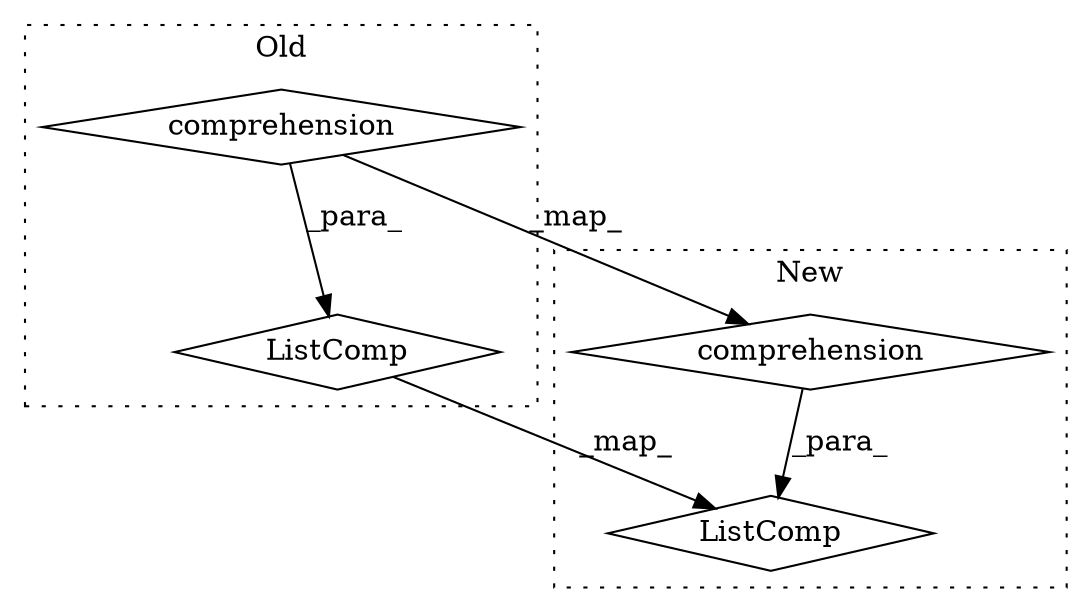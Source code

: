 digraph G {
subgraph cluster0 {
1 [label="ListComp" a="106" s="10459" l="58" shape="diamond"];
4 [label="comprehension" a="45" s="10494" l="3" shape="diamond"];
label = "Old";
style="dotted";
}
subgraph cluster1 {
2 [label="ListComp" a="106" s="10478" l="104" shape="diamond"];
3 [label="comprehension" a="45" s="10559" l="3" shape="diamond"];
label = "New";
style="dotted";
}
1 -> 2 [label="_map_"];
3 -> 2 [label="_para_"];
4 -> 1 [label="_para_"];
4 -> 3 [label="_map_"];
}